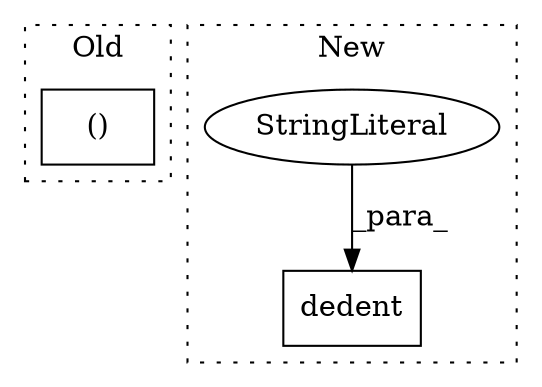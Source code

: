 digraph G {
subgraph cluster0 {
1 [label="()" a="106" s="3758" l="32" shape="box"];
label = "Old";
style="dotted";
}
subgraph cluster1 {
2 [label="dedent" a="32" s="4125,4309" l="7,1" shape="box"];
3 [label="StringLiteral" a="45" s="4132" l="177" shape="ellipse"];
label = "New";
style="dotted";
}
3 -> 2 [label="_para_"];
}